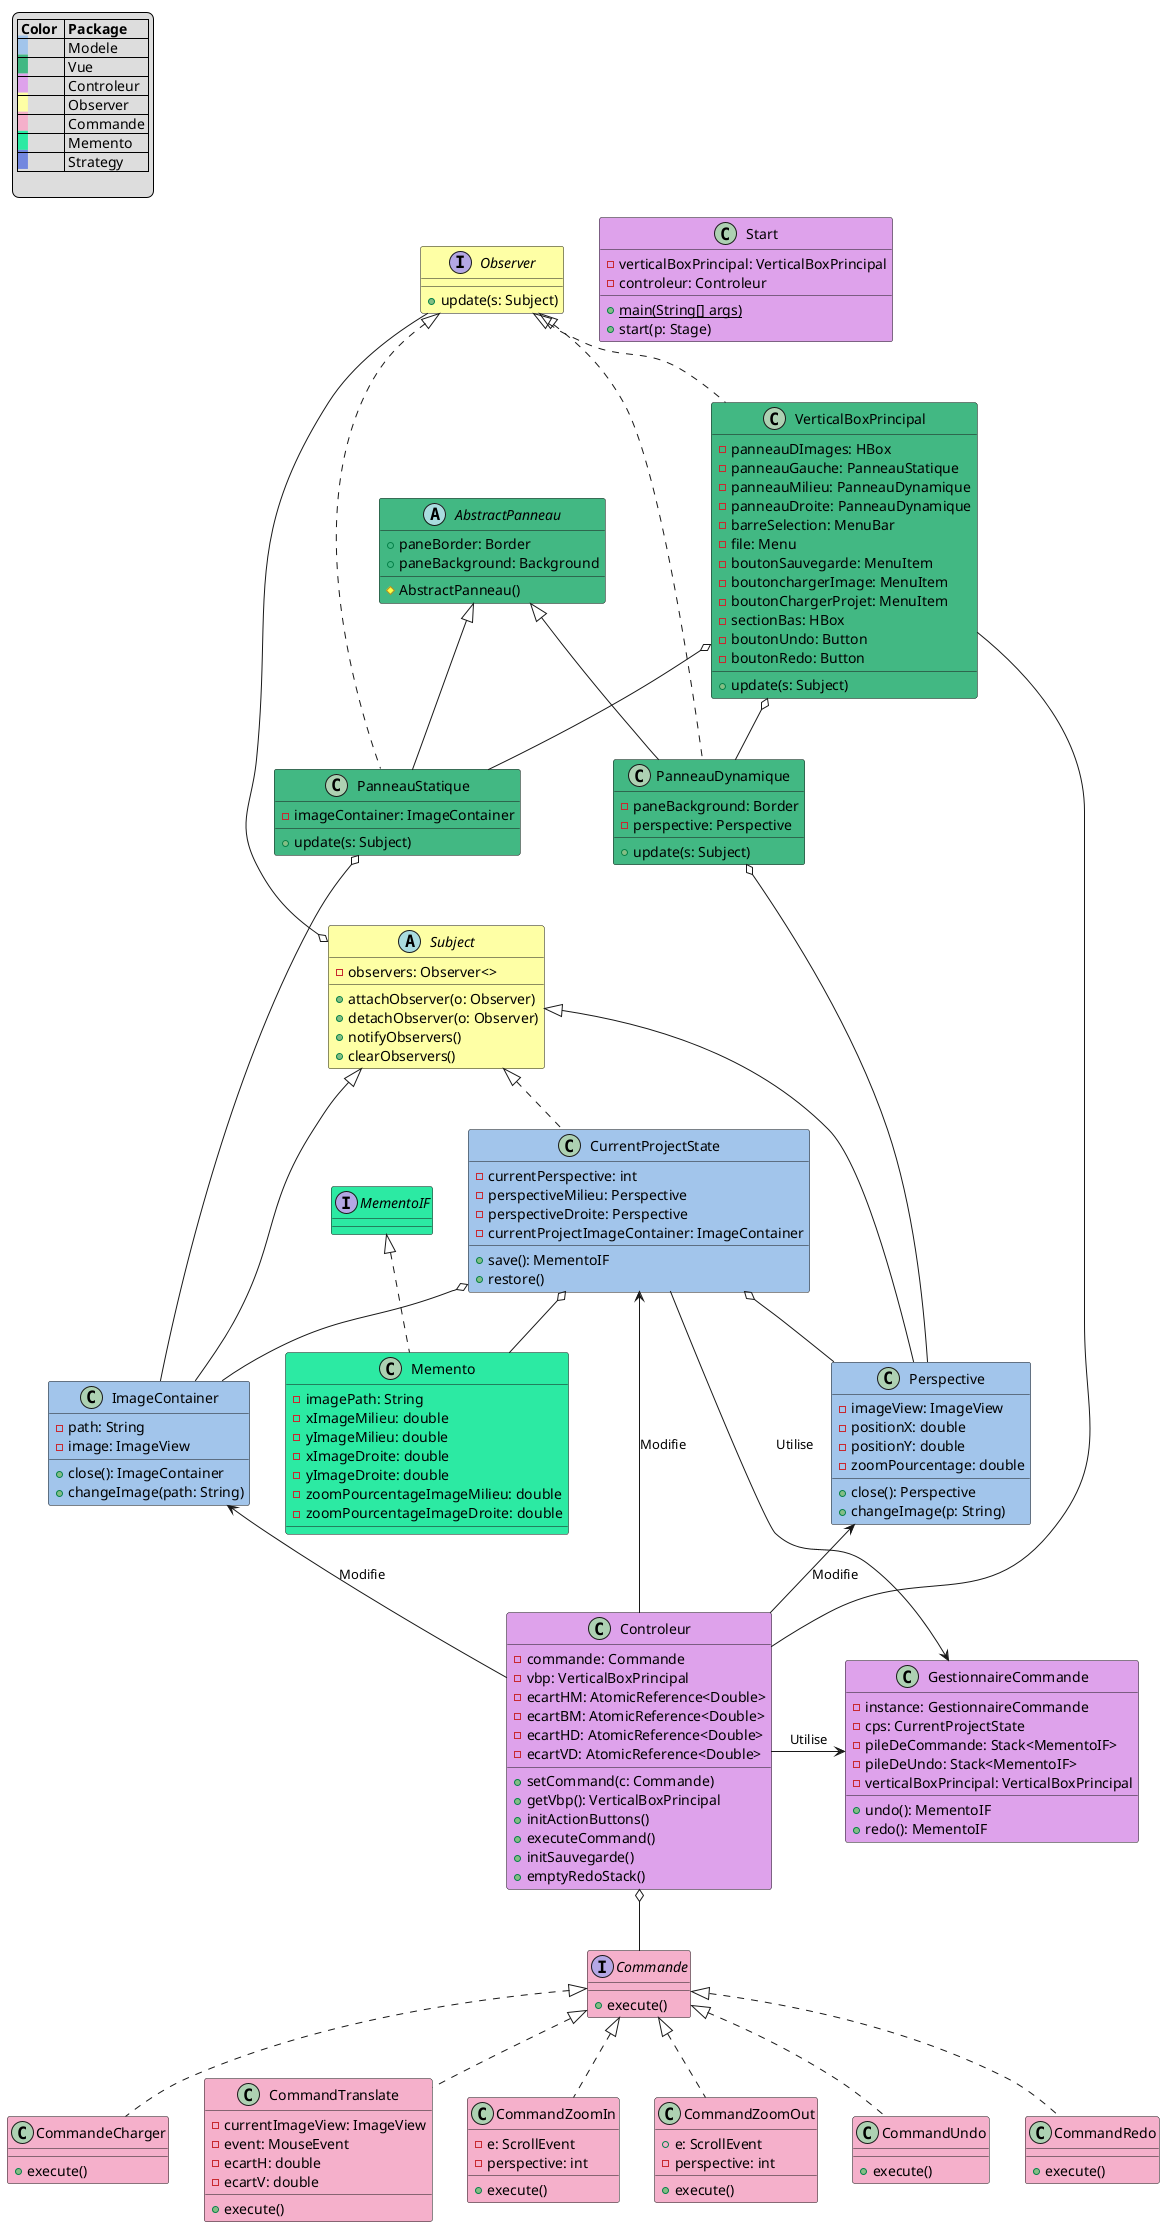 @startuml


'skinparam backgroundColor #EEEBDC

legend top left
 |= Color  |= Package |
 |<back:#a2c5eb>   </back>| Modele |
 |<back:#42b883>   </back>| Vue |
 |<back:#dea2eb>   </back>| Controleur |
 |<back:#FEFFA5>   </back>| Observer |
 |<back:#F5B0CB>   </back>| Commande |
 |<back:#2CEAA3>   </back>| Memento |
 |<back:#7287DF>   </back>| Strategy |

 endlegend




    '----------OBSERVER--------------'
    interface Observer #FEFFA5{
        +update(s: Subject)
    }

    abstract class Subject #FEFFA5{
        -observers: Observer<>

        +attachObserver(o: Observer)
        +detachObserver(o: Observer)
        +notifyObservers()
        +clearObservers()
    }
    '-----------OBSERVER--------------'



    '-----------COMMAND--------------'
    interface Commande #F5B0CB {
        +execute()
    }

    class CommandeCharger #F5B0CB implements Commande {
        +execute()
    }

    class CommandTranslate #F5B0CB implements Commande{
        -currentImageView: ImageView
        -event: MouseEvent
        -ecartH: double
        -ecartV: double

        +execute()
    }

    class CommandZoomIn #F5B0CB implements Commande{
        -e: ScrollEvent
        -perspective: int

        +execute()
    }

    class CommandZoomOut #F5B0CB implements Commande{
        +e: ScrollEvent
        -perspective: int

        +execute()
    }

    class CommandUndo #F5B0CB implements Commande{
        +execute()
    }

    class CommandRedo #F5B0CB implements Commande{
        +execute()
    }
    '-----------COMMAND--------------'


    '-----------SINGLETON--------------'
    class GestionnaireCommande #dea2eb{
        -instance: GestionnaireCommande
        -cps: CurrentProjectState
        -pileDeCommande: Stack<MementoIF>
        -pileDeUndo: Stack<MementoIF>
        -verticalBoxPrincipal: VerticalBoxPrincipal

        +undo(): MementoIF
        +redo(): MementoIF
    }
    '-----------SINGLETON--------------'

    '-----------MEMENTO--------------'

    'Originator = CurrentProjectState'
    'Caretaker = GestionnaireDeCommande'

    interface MementoIF #2CEAA3{
    }

    class Memento #2CEAA3 implements MementoIF {
        -imagePath: String
        -xImageMilieu: double
        -yImageMilieu: double
        -xImageDroite: double
        -yImageDroite: double
        -zoomPourcentageImageMilieu: double
        -zoomPourcentageImageDroite: double
    }
    '-----------MEMENTO--------------'

    '----------MODELE-----------------'
    class CurrentProjectState #a2c5eb implements Subject {

        -currentPerspective: int
        -perspectiveMilieu: Perspective
        -perspectiveDroite: Perspective
        -currentProjectImageContainer: ImageContainer

        +save(): MementoIF
        +restore()
    }

    class ImageContainer #a2c5eb extends Subject {
        -path: String
        -image: ImageView

        +close(): ImageContainer
        +changeImage(path: String)
    }

    class Perspective #a2c5eb extends Subject{
        -imageView: ImageView
        -positionX: double
        -positionY: double
        -zoomPourcentage: double

        +close(): Perspective
        +changeImage(p: String)
    }
    '----------MODELE-----------------'

    '---------CONTROLEUR--------------'
    class Controleur #dea2eb{
        -commande: Commande
        -vbp: VerticalBoxPrincipal
        -ecartHM: AtomicReference<Double>
        -ecartBM: AtomicReference<Double>
        -ecartHD: AtomicReference<Double>
        -ecartVD: AtomicReference<Double>

        +setCommand(c: Commande)
        +getVbp(): VerticalBoxPrincipal
        +initActionButtons()
        +executeCommand()
        +initSauvegarde()
        +emptyRedoStack()
    }

    class Start #dea2eb {
        -verticalBoxPrincipal: VerticalBoxPrincipal
        -controleur: Controleur

        +{static} main(String[] args)
        +start(p: Stage)
    }
    '---------CONTROLEUR--------------'

    '-------------VUE--------------'
    abstract class AbstractPanneau #42b883 {
        +paneBorder: Border
        +paneBackground: Background

        #AbstractPanneau()
    }

    class VerticalBoxPrincipal #42b883 implements Observer {
        -panneauDImages: HBox
        -panneauGauche: PanneauStatique
        -panneauMilieu: PanneauDynamique
        -panneauDroite: PanneauDynamique
        -barreSelection: MenuBar
        -file: Menu
        -boutonSauvegarde: MenuItem
        -boutonchargerImage: MenuItem
        -boutonChargerProjet: MenuItem
        -sectionBas: HBox
        -boutonUndo: Button
        -boutonRedo: Button

        +update(s: Subject)
    }

    class PanneauStatique #42b883 extends AbstractPanneau implements Observer{
        -imageContainer: ImageContainer

        +update(s: Subject)
    }

    class PanneauDynamique #42b883 extends AbstractPanneau implements Observer{
        -paneBackground: Border
        -perspective: Perspective

        +update(s: Subject)
    }
    '-------------VUE--------------'

   Observer --o Subject
   Controleur -> GestionnaireCommande : Utilise
   CurrentProjectState <--- Controleur : Modifie
   Perspective <-- Controleur : Modifie
   ImageContainer <-- Controleur : Modifie
   Controleur o-- Commande

   VerticalBoxPrincipal o-down- PanneauDynamique
   VerticalBoxPrincipal o-down- PanneauStatique

   'Start -> ImageContainer : Utilise
   'Start -> Perspective: Utilise
   'Start -> AbstractPanneau : Utilise
   'Start -> GestionnaireCommande : Utilise

   CurrentProjectState o-- Memento
   CurrentProjectState o-down- Perspective
   CurrentProjectState o-down- ImageContainer

   VerticalBoxPrincipal -- Controleur


   PanneauDynamique o-- Perspective
   PanneauStatique o---- ImageContainer

   CurrentProjectState --> GestionnaireCommande : Utilise








@enduml

Command = Invoker
Perspective = Panel

Chaque panneau va chercher du modele
les informations de sa perspective respective

L'image implémente Subject car durant lexecution
lutilisateur doit pouvoir changer l'image quand qu'il veut

Perspective implémente Subject pour actualiser le tout lors
des Commandes